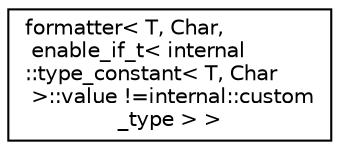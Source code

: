 digraph "Иерархия классов. Графический вид."
{
  edge [fontname="Helvetica",fontsize="10",labelfontname="Helvetica",labelfontsize="10"];
  node [fontname="Helvetica",fontsize="10",shape=record];
  rankdir="LR";
  Node0 [label="formatter\< T, Char,\l enable_if_t\< internal\l::type_constant\< T, Char\l \>::value !=internal::custom\l_type \> \>",height=0.2,width=0.4,color="black", fillcolor="white", style="filled",URL="$structformatter_3_01T_00_01Char_00_01enable__if__t_3_01internal_1_1type__constant_3_01T_00_01Cha949892e8956454061649f147df3d4a13.html"];
}
